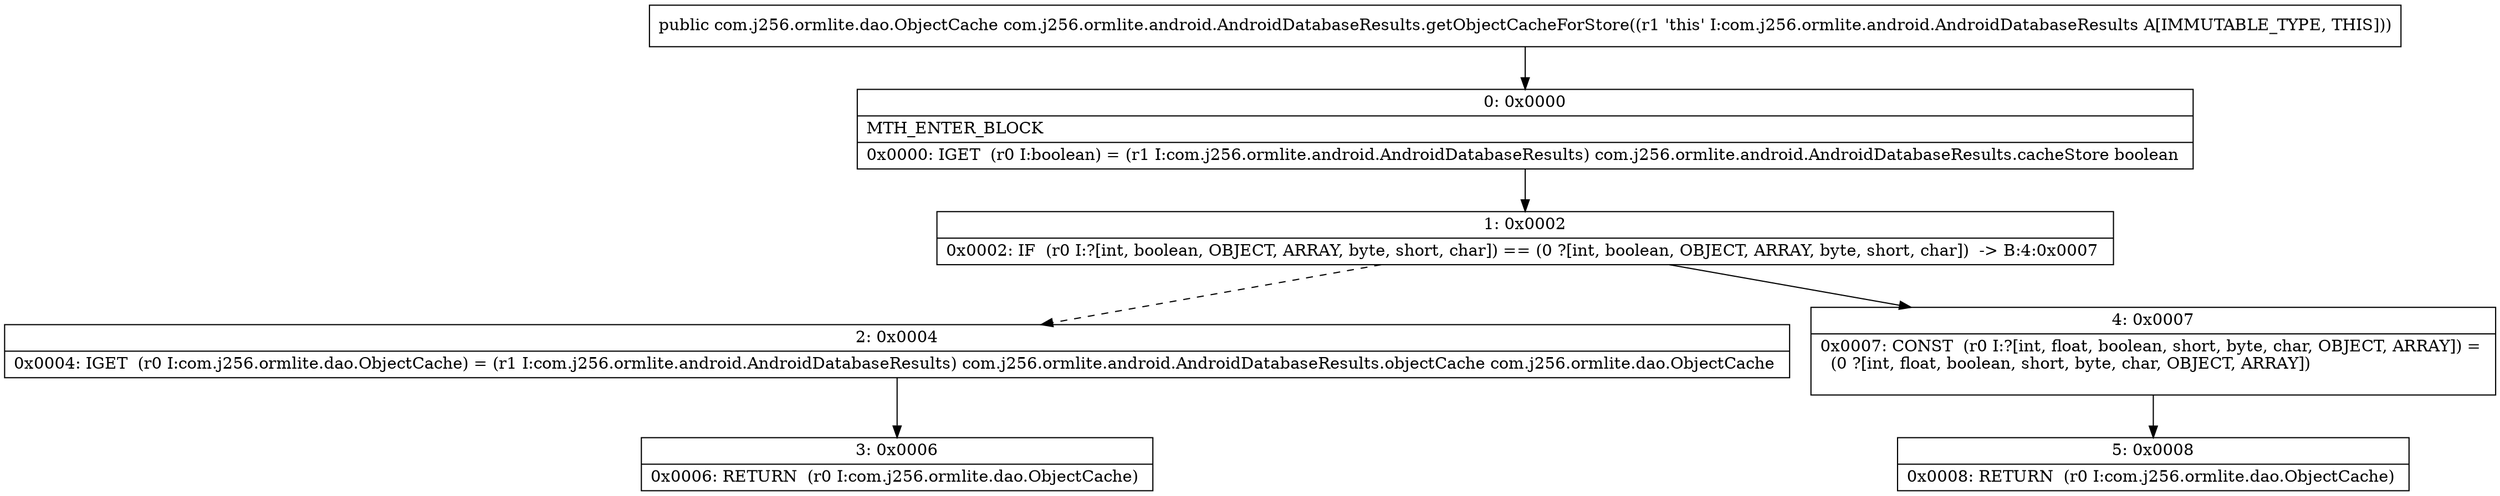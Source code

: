 digraph "CFG forcom.j256.ormlite.android.AndroidDatabaseResults.getObjectCacheForStore()Lcom\/j256\/ormlite\/dao\/ObjectCache;" {
Node_0 [shape=record,label="{0\:\ 0x0000|MTH_ENTER_BLOCK\l|0x0000: IGET  (r0 I:boolean) = (r1 I:com.j256.ormlite.android.AndroidDatabaseResults) com.j256.ormlite.android.AndroidDatabaseResults.cacheStore boolean \l}"];
Node_1 [shape=record,label="{1\:\ 0x0002|0x0002: IF  (r0 I:?[int, boolean, OBJECT, ARRAY, byte, short, char]) == (0 ?[int, boolean, OBJECT, ARRAY, byte, short, char])  \-\> B:4:0x0007 \l}"];
Node_2 [shape=record,label="{2\:\ 0x0004|0x0004: IGET  (r0 I:com.j256.ormlite.dao.ObjectCache) = (r1 I:com.j256.ormlite.android.AndroidDatabaseResults) com.j256.ormlite.android.AndroidDatabaseResults.objectCache com.j256.ormlite.dao.ObjectCache \l}"];
Node_3 [shape=record,label="{3\:\ 0x0006|0x0006: RETURN  (r0 I:com.j256.ormlite.dao.ObjectCache) \l}"];
Node_4 [shape=record,label="{4\:\ 0x0007|0x0007: CONST  (r0 I:?[int, float, boolean, short, byte, char, OBJECT, ARRAY]) = \l  (0 ?[int, float, boolean, short, byte, char, OBJECT, ARRAY])\l \l}"];
Node_5 [shape=record,label="{5\:\ 0x0008|0x0008: RETURN  (r0 I:com.j256.ormlite.dao.ObjectCache) \l}"];
MethodNode[shape=record,label="{public com.j256.ormlite.dao.ObjectCache com.j256.ormlite.android.AndroidDatabaseResults.getObjectCacheForStore((r1 'this' I:com.j256.ormlite.android.AndroidDatabaseResults A[IMMUTABLE_TYPE, THIS])) }"];
MethodNode -> Node_0;
Node_0 -> Node_1;
Node_1 -> Node_2[style=dashed];
Node_1 -> Node_4;
Node_2 -> Node_3;
Node_4 -> Node_5;
}

